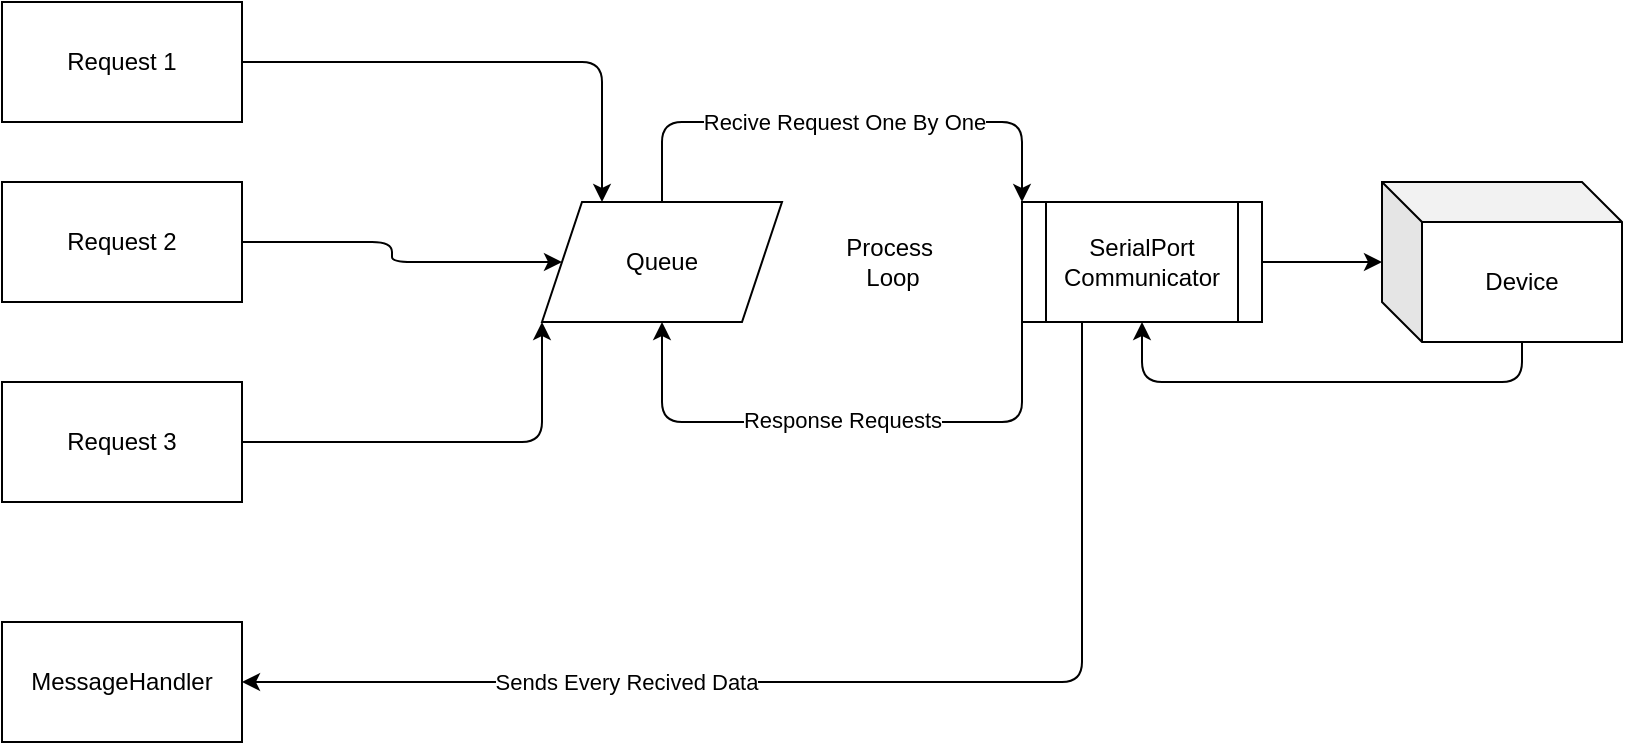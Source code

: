 <mxfile version="25.0.3">
  <diagram name="Page-1" id="9Jv5TZBMwYiEGdnl2_Fq">
    <mxGraphModel dx="2074" dy="1098" grid="1" gridSize="10" guides="1" tooltips="1" connect="1" arrows="1" fold="1" page="1" pageScale="1" pageWidth="900" pageHeight="500" math="0" shadow="0">
      <root>
        <mxCell id="0" />
        <mxCell id="1" parent="0" />
        <mxCell id="ZBFJD08WCHcWqZldoDUF-7" style="edgeStyle=orthogonalEdgeStyle;rounded=1;orthogonalLoop=1;jettySize=auto;html=1;exitX=1;exitY=0.5;exitDx=0;exitDy=0;entryX=0.25;entryY=0;entryDx=0;entryDy=0;curved=0;" parent="1" source="ZBFJD08WCHcWqZldoDUF-1" target="ZBFJD08WCHcWqZldoDUF-6" edge="1">
          <mxGeometry relative="1" as="geometry" />
        </mxCell>
        <mxCell id="ZBFJD08WCHcWqZldoDUF-1" value="Request 1" style="rounded=0;whiteSpace=wrap;html=1;" parent="1" vertex="1">
          <mxGeometry x="45" y="60" width="120" height="60" as="geometry" />
        </mxCell>
        <mxCell id="ZBFJD08WCHcWqZldoDUF-8" style="edgeStyle=orthogonalEdgeStyle;rounded=1;orthogonalLoop=1;jettySize=auto;html=1;exitX=1;exitY=0.5;exitDx=0;exitDy=0;entryX=0;entryY=0.5;entryDx=0;entryDy=0;curved=0;" parent="1" source="ZBFJD08WCHcWqZldoDUF-2" target="ZBFJD08WCHcWqZldoDUF-6" edge="1">
          <mxGeometry relative="1" as="geometry" />
        </mxCell>
        <mxCell id="ZBFJD08WCHcWqZldoDUF-2" value="Request 2" style="rounded=0;whiteSpace=wrap;html=1;" parent="1" vertex="1">
          <mxGeometry x="45" y="150" width="120" height="60" as="geometry" />
        </mxCell>
        <mxCell id="ZBFJD08WCHcWqZldoDUF-9" style="edgeStyle=orthogonalEdgeStyle;rounded=1;orthogonalLoop=1;jettySize=auto;html=1;exitX=1;exitY=0.5;exitDx=0;exitDy=0;entryX=0;entryY=1;entryDx=0;entryDy=0;curved=0;" parent="1" source="ZBFJD08WCHcWqZldoDUF-3" target="ZBFJD08WCHcWqZldoDUF-6" edge="1">
          <mxGeometry relative="1" as="geometry" />
        </mxCell>
        <mxCell id="ZBFJD08WCHcWqZldoDUF-3" value="Request 3" style="rounded=0;whiteSpace=wrap;html=1;" parent="1" vertex="1">
          <mxGeometry x="45" y="250" width="120" height="60" as="geometry" />
        </mxCell>
        <mxCell id="ZBFJD08WCHcWqZldoDUF-15" style="edgeStyle=orthogonalEdgeStyle;rounded=1;orthogonalLoop=1;jettySize=auto;html=1;exitX=1;exitY=0.5;exitDx=0;exitDy=0;curved=0;" parent="1" source="ZBFJD08WCHcWqZldoDUF-4" target="ZBFJD08WCHcWqZldoDUF-14" edge="1">
          <mxGeometry relative="1" as="geometry" />
        </mxCell>
        <mxCell id="ZBFJD08WCHcWqZldoDUF-18" style="edgeStyle=orthogonalEdgeStyle;rounded=1;orthogonalLoop=1;jettySize=auto;html=1;exitX=0;exitY=1;exitDx=0;exitDy=0;entryX=0.5;entryY=1;entryDx=0;entryDy=0;curved=0;" parent="1" source="ZBFJD08WCHcWqZldoDUF-4" target="ZBFJD08WCHcWqZldoDUF-6" edge="1">
          <mxGeometry relative="1" as="geometry">
            <Array as="points">
              <mxPoint x="555" y="270" />
              <mxPoint x="375" y="270" />
            </Array>
          </mxGeometry>
        </mxCell>
        <mxCell id="ZBFJD08WCHcWqZldoDUF-20" value="Response Requests" style="edgeLabel;html=1;align=center;verticalAlign=middle;resizable=0;points=[];" parent="ZBFJD08WCHcWqZldoDUF-18" vertex="1" connectable="0">
          <mxGeometry x="0.056" y="-1" relative="1" as="geometry">
            <mxPoint x="8" as="offset" />
          </mxGeometry>
        </mxCell>
        <mxCell id="ZBFJD08WCHcWqZldoDUF-22" style="edgeStyle=orthogonalEdgeStyle;rounded=1;orthogonalLoop=1;jettySize=auto;html=1;exitX=0.25;exitY=1;exitDx=0;exitDy=0;entryX=1;entryY=0.5;entryDx=0;entryDy=0;curved=0;" parent="1" source="ZBFJD08WCHcWqZldoDUF-4" target="ZBFJD08WCHcWqZldoDUF-5" edge="1">
          <mxGeometry relative="1" as="geometry" />
        </mxCell>
        <mxCell id="ZBFJD08WCHcWqZldoDUF-23" value="Sends Every Recived Data" style="edgeLabel;html=1;align=center;verticalAlign=middle;resizable=0;points=[];" parent="ZBFJD08WCHcWqZldoDUF-22" vertex="1" connectable="0">
          <mxGeometry x="0.282" y="1" relative="1" as="geometry">
            <mxPoint x="-24" y="-1" as="offset" />
          </mxGeometry>
        </mxCell>
        <mxCell id="ZBFJD08WCHcWqZldoDUF-4" value="SerialPort&lt;div&gt;Communicator&lt;/div&gt;" style="shape=process;whiteSpace=wrap;html=1;backgroundOutline=1;" parent="1" vertex="1">
          <mxGeometry x="555" y="160" width="120" height="60" as="geometry" />
        </mxCell>
        <mxCell id="ZBFJD08WCHcWqZldoDUF-5" value="MessageHandler" style="rounded=0;whiteSpace=wrap;html=1;" parent="1" vertex="1">
          <mxGeometry x="45" y="370" width="120" height="60" as="geometry" />
        </mxCell>
        <mxCell id="ZBFJD08WCHcWqZldoDUF-11" style="edgeStyle=orthogonalEdgeStyle;rounded=1;orthogonalLoop=1;jettySize=auto;html=1;exitX=0.5;exitY=0;exitDx=0;exitDy=0;curved=0;entryX=0;entryY=0;entryDx=0;entryDy=0;" parent="1" source="ZBFJD08WCHcWqZldoDUF-6" target="ZBFJD08WCHcWqZldoDUF-4" edge="1">
          <mxGeometry relative="1" as="geometry">
            <mxPoint x="525" y="160" as="targetPoint" />
            <Array as="points">
              <mxPoint x="375" y="120" />
              <mxPoint x="555" y="120" />
            </Array>
          </mxGeometry>
        </mxCell>
        <mxCell id="ZBFJD08WCHcWqZldoDUF-21" value="Recive Request One By One" style="edgeLabel;html=1;align=center;verticalAlign=middle;resizable=0;points=[];" parent="ZBFJD08WCHcWqZldoDUF-11" vertex="1" connectable="0">
          <mxGeometry x="-0.174" y="-1" relative="1" as="geometry">
            <mxPoint x="23" y="-1" as="offset" />
          </mxGeometry>
        </mxCell>
        <mxCell id="ZBFJD08WCHcWqZldoDUF-6" value="Queue" style="shape=parallelogram;perimeter=parallelogramPerimeter;whiteSpace=wrap;html=1;fixedSize=1;" parent="1" vertex="1">
          <mxGeometry x="315" y="160" width="120" height="60" as="geometry" />
        </mxCell>
        <mxCell id="ZBFJD08WCHcWqZldoDUF-16" style="edgeStyle=orthogonalEdgeStyle;rounded=1;orthogonalLoop=1;jettySize=auto;html=1;exitX=0;exitY=0;exitDx=70;exitDy=80;exitPerimeter=0;entryX=0.5;entryY=1;entryDx=0;entryDy=0;curved=0;" parent="1" source="ZBFJD08WCHcWqZldoDUF-14" target="ZBFJD08WCHcWqZldoDUF-4" edge="1">
          <mxGeometry relative="1" as="geometry" />
        </mxCell>
        <mxCell id="ZBFJD08WCHcWqZldoDUF-14" value="Device" style="shape=cube;whiteSpace=wrap;html=1;boundedLbl=1;backgroundOutline=1;darkOpacity=0.05;darkOpacity2=0.1;" parent="1" vertex="1">
          <mxGeometry x="735" y="150" width="120" height="80" as="geometry" />
        </mxCell>
        <mxCell id="ZBFJD08WCHcWqZldoDUF-19" value="Process&amp;nbsp;&lt;div&gt;Loop&lt;/div&gt;" style="text;html=1;align=center;verticalAlign=middle;resizable=0;points=[];autosize=1;strokeColor=none;fillColor=none;" parent="1" vertex="1">
          <mxGeometry x="455" y="170" width="70" height="40" as="geometry" />
        </mxCell>
      </root>
    </mxGraphModel>
  </diagram>
</mxfile>
